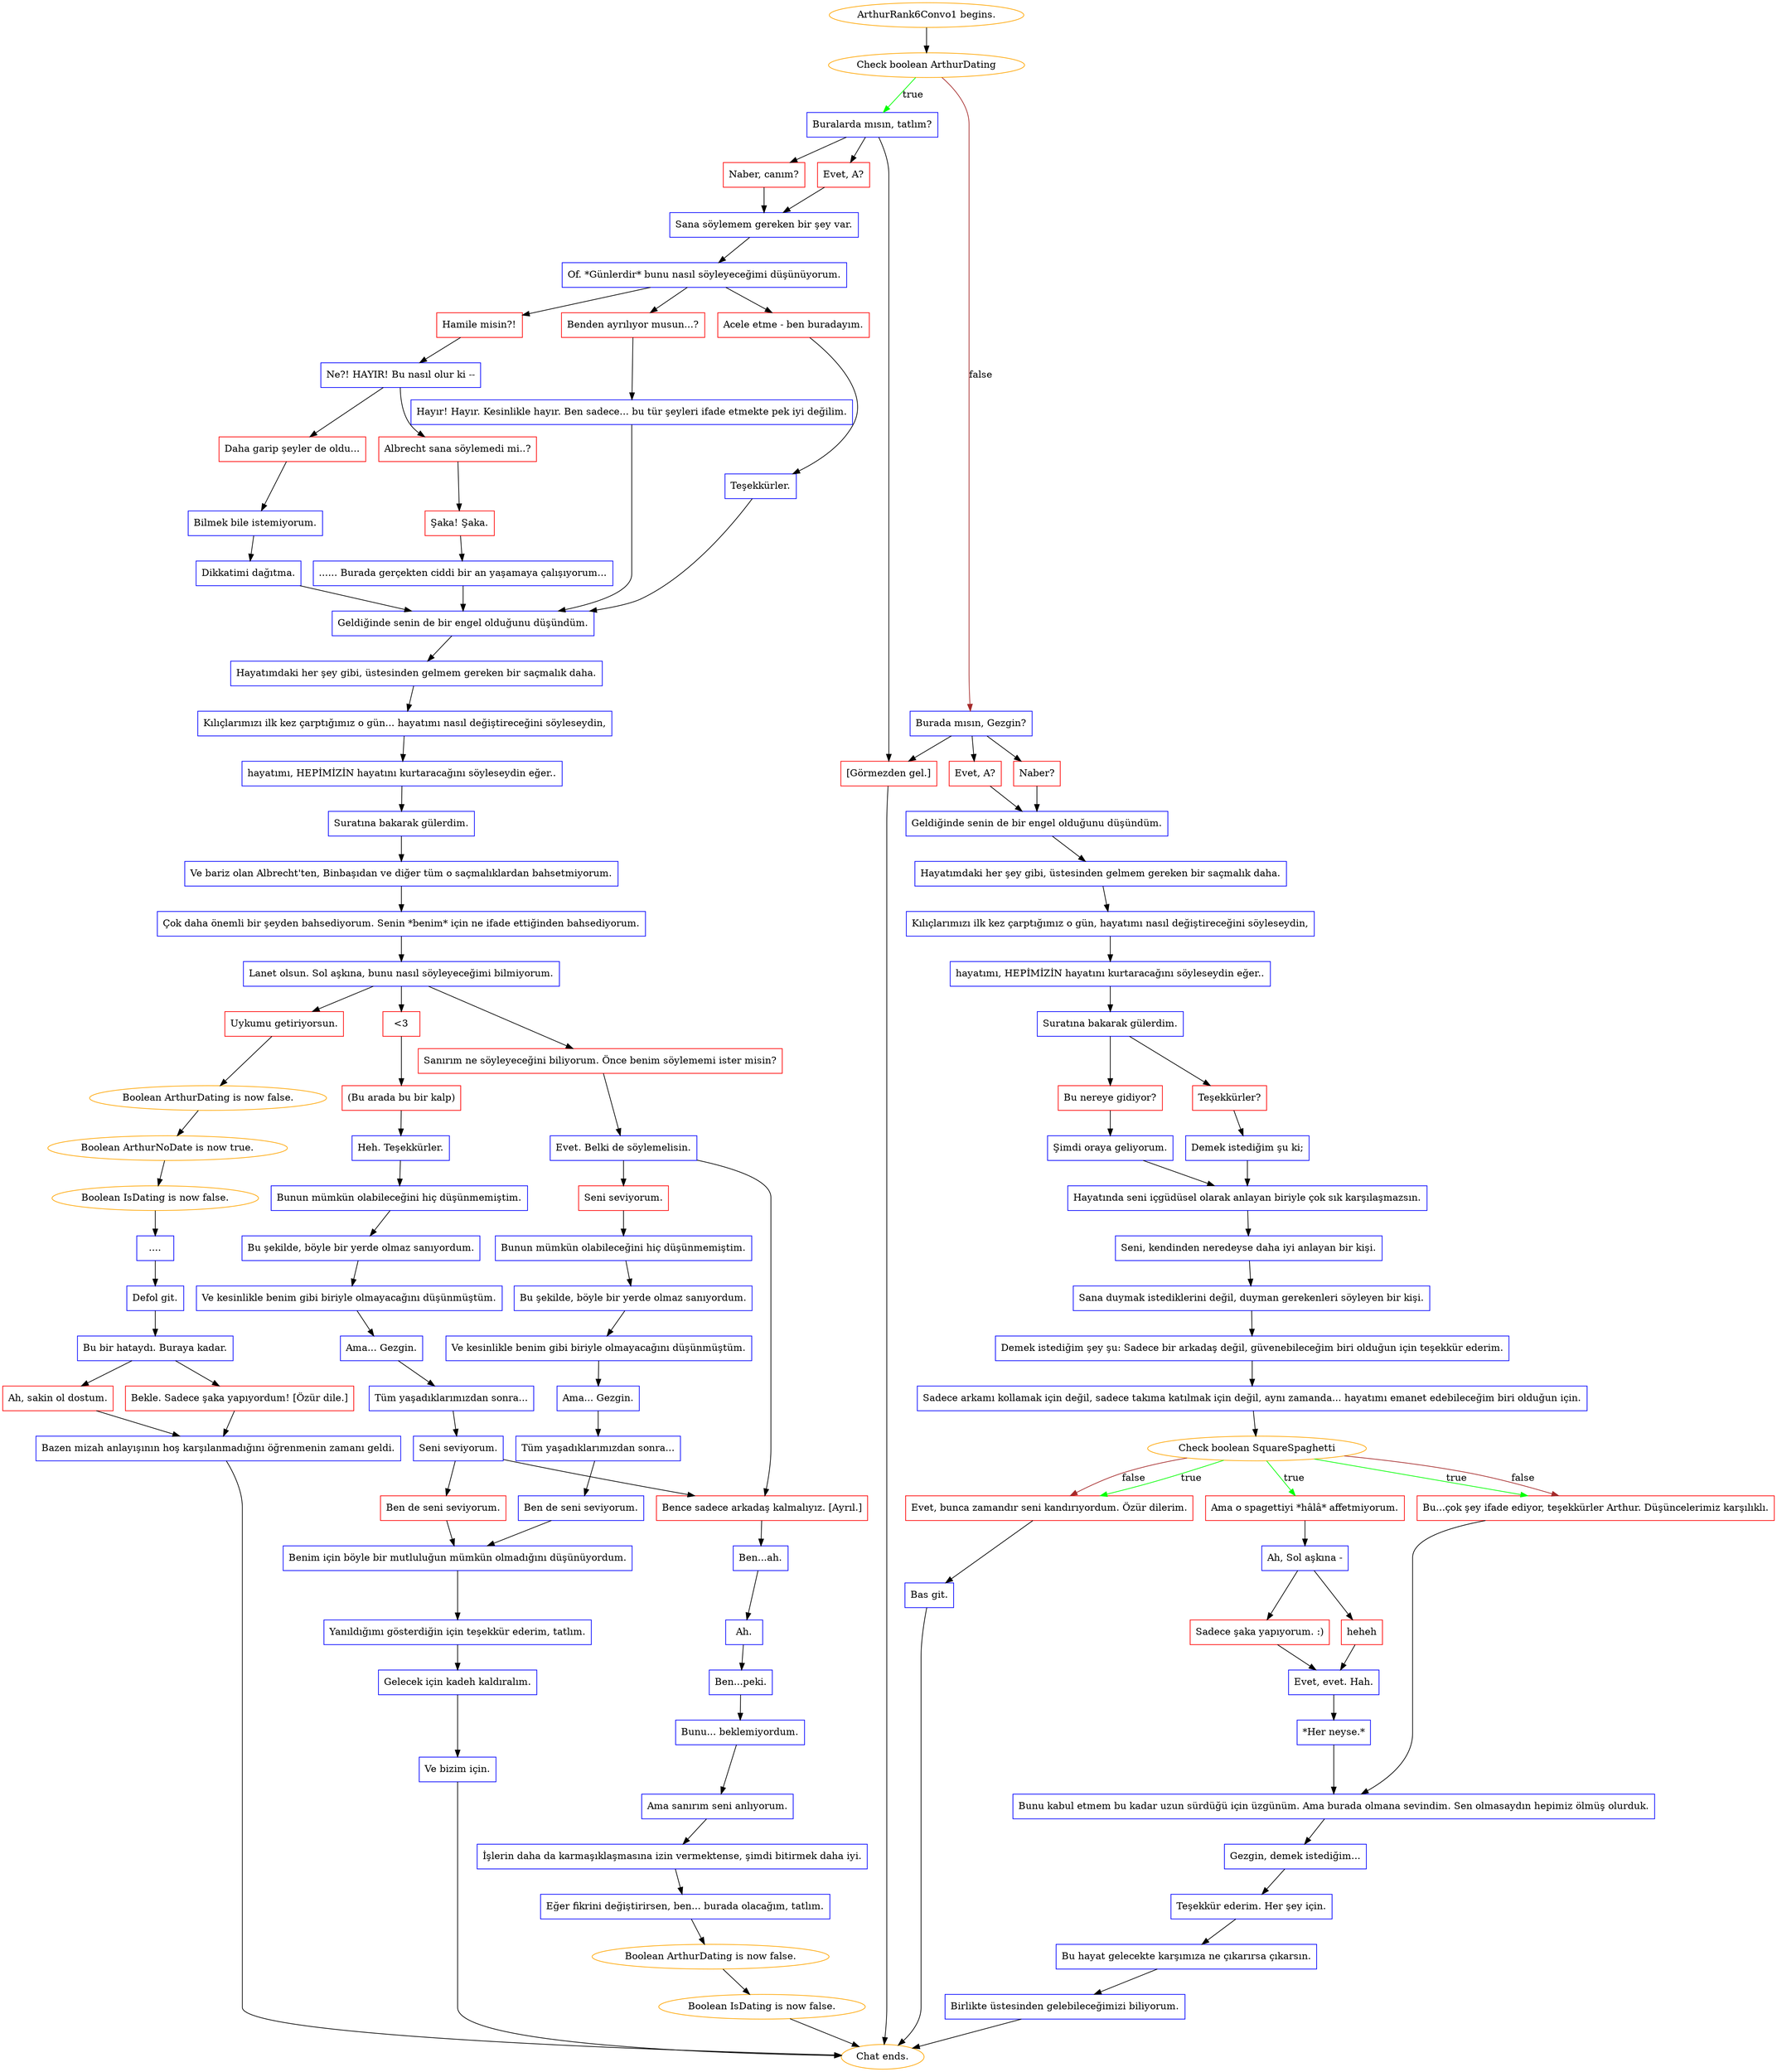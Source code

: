 digraph {
	"ArthurRank6Convo1 begins." [color=orange];
		"ArthurRank6Convo1 begins." -> j9397336;
	j9397336 [label="Check boolean ArthurDating",color=orange];
		j9397336 -> j1319351732 [label=true,color=green];
		j9397336 -> j27108693 [label=false,color=brown];
	j1319351732 [label="Buralarda mısın, tatlım?",shape=box,color=blue];
		j1319351732 -> j3290162104;
		j1319351732 -> j2571880664;
		j1319351732 -> j1155504604;
	j27108693 [label="Burada mısın, Gezgin?",shape=box,color=blue];
		j27108693 -> j1361034476;
		j27108693 -> j4116411886;
		j27108693 -> j1155504604;
	j3290162104 [label="Evet, A?",shape=box,color=red];
		j3290162104 -> j2222292736;
	j2571880664 [label="Naber, canım?",shape=box,color=red];
		j2571880664 -> j2222292736;
	j1155504604 [label="[Görmezden gel.]",shape=box,color=red];
		j1155504604 -> "Chat ends.";
	j1361034476 [label="Naber?",shape=box,color=red];
		j1361034476 -> j3751366727;
	j4116411886 [label="Evet, A?",shape=box,color=red];
		j4116411886 -> j3751366727;
	j2222292736 [label="Sana söylemem gereken bir şey var.",shape=box,color=blue];
		j2222292736 -> j82173413;
	"Chat ends." [color=orange];
	j3751366727 [label="Geldiğinde senin de bir engel olduğunu düşündüm.",shape=box,color=blue];
		j3751366727 -> j117375729;
	j82173413 [label="Of. *Günlerdir* bunu nasıl söyleyeceğimi düşünüyorum.",shape=box,color=blue];
		j82173413 -> j474532225;
		j82173413 -> j3303906899;
		j82173413 -> j3308040991;
	j117375729 [label="Hayatımdaki her şey gibi, üstesinden gelmem gereken bir saçmalık daha.",shape=box,color=blue];
		j117375729 -> j4100363379;
	j474532225 [label="Hamile misin?!",shape=box,color=red];
		j474532225 -> j2878552691;
	j3303906899 [label="Benden ayrılıyor musun...?",shape=box,color=red];
		j3303906899 -> j3758390906;
	j3308040991 [label="Acele etme - ben buradayım.",shape=box,color=red];
		j3308040991 -> j2850406720;
	j4100363379 [label="Kılıçlarımızı ilk kez çarptığımız o gün, hayatımı nasıl değiştireceğini söyleseydin,",shape=box,color=blue];
		j4100363379 -> j2465910359;
	j2878552691 [label="Ne?! HAYIR! Bu nasıl olur ki --",shape=box,color=blue];
		j2878552691 -> j3031544171;
		j2878552691 -> j475192654;
	j3758390906 [label="Hayır! Hayır. Kesinlikle hayır. Ben sadece... bu tür şeyleri ifade etmekte pek iyi değilim.",shape=box,color=blue];
		j3758390906 -> j2618924658;
	j2850406720 [label="Teşekkürler.",shape=box,color=blue];
		j2850406720 -> j2618924658;
	j2465910359 [label="hayatımı, HEPİMİZİN hayatını kurtaracağını söyleseydin eğer..",shape=box,color=blue];
		j2465910359 -> j3259221221;
	j3031544171 [label="Daha garip şeyler de oldu...",shape=box,color=red];
		j3031544171 -> j1410497320;
	j475192654 [label="Albrecht sana söylemedi mi..?",shape=box,color=red];
		j475192654 -> j444736068;
	j2618924658 [label="Geldiğinde senin de bir engel olduğunu düşündüm.",shape=box,color=blue];
		j2618924658 -> j2333705304;
	j3259221221 [label="Suratına bakarak gülerdim.",shape=box,color=blue];
		j3259221221 -> j780176008;
		j3259221221 -> j9204719;
	j1410497320 [label="Bilmek bile istemiyorum.",shape=box,color=blue];
		j1410497320 -> j1581665862;
	j444736068 [label="Şaka! Şaka.",shape=box,color=red];
		j444736068 -> j1218461206;
	j2333705304 [label="Hayatımdaki her şey gibi, üstesinden gelmem gereken bir saçmalık daha.",shape=box,color=blue];
		j2333705304 -> j3315376475;
	j780176008 [label="Teşekkürler?",shape=box,color=red];
		j780176008 -> j575351279;
	j9204719 [label="Bu nereye gidiyor?",shape=box,color=red];
		j9204719 -> j3721233148;
	j1581665862 [label="Dikkatimi dağıtma.",shape=box,color=blue];
		j1581665862 -> j2618924658;
	j1218461206 [label="...... Burada gerçekten ciddi bir an yaşamaya çalışıyorum...",shape=box,color=blue];
		j1218461206 -> j2618924658;
	j3315376475 [label="Kılıçlarımızı ilk kez çarptığımız o gün... hayatımı nasıl değiştireceğini söyleseydin,",shape=box,color=blue];
		j3315376475 -> j2668316369;
	j575351279 [label="Demek istediğim şu ki;",shape=box,color=blue];
		j575351279 -> j1777251193;
	j3721233148 [label="Şimdi oraya geliyorum.",shape=box,color=blue];
		j3721233148 -> j1777251193;
	j2668316369 [label="hayatımı, HEPİMİZİN hayatını kurtaracağını söyleseydin eğer..",shape=box,color=blue];
		j2668316369 -> j4015840786;
	j1777251193 [label="Hayatında seni içgüdüsel olarak anlayan biriyle çok sık karşılaşmazsın.",shape=box,color=blue];
		j1777251193 -> j3759703440;
	j4015840786 [label="Suratına bakarak gülerdim.",shape=box,color=blue];
		j4015840786 -> j3984867479;
	j3759703440 [label="Seni, kendinden neredeyse daha iyi anlayan bir kişi.",shape=box,color=blue];
		j3759703440 -> j1196638801;
	j3984867479 [label="Ve bariz olan Albrecht'ten, Binbaşıdan ve diğer tüm o saçmalıklardan bahsetmiyorum.",shape=box,color=blue];
		j3984867479 -> j3345040467;
	j1196638801 [label="Sana duymak istediklerini değil, duyman gerekenleri söyleyen bir kişi.",shape=box,color=blue];
		j1196638801 -> j3402474151;
	j3345040467 [label="Çok daha önemli bir şeyden bahsediyorum. Senin *benim* için ne ifade ettiğinden bahsediyorum.",shape=box,color=blue];
		j3345040467 -> j3401430500;
	j3402474151 [label="Demek istediğim şey şu: Sadece bir arkadaş değil, güvenebileceğim biri olduğun için teşekkür ederim.",shape=box,color=blue];
		j3402474151 -> j3676800284;
	j3401430500 [label="Lanet olsun. Sol aşkına, bunu nasıl söyleyeceğimi bilmiyorum.",shape=box,color=blue];
		j3401430500 -> j3468307826;
		j3401430500 -> j963414751;
		j3401430500 -> j3177156389;
	j3676800284 [label="Sadece arkamı kollamak için değil, sadece takıma katılmak için değil, aynı zamanda... hayatımı emanet edebileceğim biri olduğun için.",shape=box,color=blue];
		j3676800284 -> j2910686797;
	j3468307826 [label="Sanırım ne söyleyeceğini biliyorum. Önce benim söylememi ister misin?",shape=box,color=red];
		j3468307826 -> j3860879176;
	j963414751 [label="<3",shape=box,color=red];
		j963414751 -> j1578088966;
	j3177156389 [label="Uykumu getiriyorsun.",shape=box,color=red];
		j3177156389 -> j162034425;
	j2910686797 [label="Check boolean SquareSpaghetti",color=orange];
		j2910686797 -> j4233976730 [label=true,color=green];
		j2910686797 -> j1198731999 [label=true,color=green];
		j2910686797 -> j4293943266 [label=true,color=green];
		j2910686797 -> j1198731999 [label=false,color=brown];
		j2910686797 -> j4293943266 [label=false,color=brown];
	j3860879176 [label="Evet. Belki de söylemelisin.",shape=box,color=blue];
		j3860879176 -> j1735552161;
		j3860879176 -> j96727613;
	j1578088966 [label="(Bu arada bu bir kalp)",shape=box,color=red];
		j1578088966 -> j4105642056;
	j162034425 [label="Boolean ArthurDating is now false.",color=orange];
		j162034425 -> j2061283336;
	j4233976730 [label="Ama o spagettiyi *hâlâ* affetmiyorum.",shape=box,color=red];
		j4233976730 -> j786984531;
	j1198731999 [label="Bu...çok şey ifade ediyor, teşekkürler Arthur. Düşüncelerimiz karşılıklı.",shape=box,color=red];
		j1198731999 -> j1576962974;
	j4293943266 [label="Evet, bunca zamandır seni kandırıyordum. Özür dilerim.",shape=box,color=red];
		j4293943266 -> j953081984;
	j1735552161 [label="Seni seviyorum.",shape=box,color=red];
		j1735552161 -> j433310860;
	j96727613 [label="Bence sadece arkadaş kalmalıyız. [Ayrıl.]",shape=box,color=red];
		j96727613 -> j2329469459;
	j4105642056 [label="Heh. Teşekkürler.",shape=box,color=blue];
		j4105642056 -> j4122691408;
	j2061283336 [label="Boolean ArthurNoDate is now true.",color=orange];
		j2061283336 -> j1540471762;
	j786984531 [label="Ah, Sol aşkına -",shape=box,color=blue];
		j786984531 -> j1950514535;
		j786984531 -> j271304921;
	j1576962974 [label="Bunu kabul etmem bu kadar uzun sürdüğü için üzgünüm. Ama burada olmana sevindim. Sen olmasaydın hepimiz ölmüş olurduk.",shape=box,color=blue];
		j1576962974 -> j2072867743;
	j953081984 [label="Bas git.",shape=box,color=blue];
		j953081984 -> "Chat ends.";
	j433310860 [label="Bunun mümkün olabileceğini hiç düşünmemiştim.",shape=box,color=blue];
		j433310860 -> j3876603753;
	j2329469459 [label="Ben...ah.",shape=box,color=blue];
		j2329469459 -> j963985002;
	j4122691408 [label="Bunun mümkün olabileceğini hiç düşünmemiştim.",shape=box,color=blue];
		j4122691408 -> j2874896737;
	j1540471762 [label="Boolean IsDating is now false.",color=orange];
		j1540471762 -> j1465762553;
	j1950514535 [label="heheh",shape=box,color=red];
		j1950514535 -> j251354243;
	j271304921 [label="Sadece şaka yapıyorum. :)",shape=box,color=red];
		j271304921 -> j251354243;
	j2072867743 [label="Gezgin, demek istediğim...",shape=box,color=blue];
		j2072867743 -> j1357160008;
	j3876603753 [label="Bu şekilde, böyle bir yerde olmaz sanıyordum.",shape=box,color=blue];
		j3876603753 -> j1040490547;
	j963985002 [label="Ah.",shape=box,color=blue];
		j963985002 -> j324359851;
	j2874896737 [label="Bu şekilde, böyle bir yerde olmaz sanıyordum.",shape=box,color=blue];
		j2874896737 -> j2329544683;
	j1465762553 [label="....",shape=box,color=blue];
		j1465762553 -> j1281198108;
	j251354243 [label="Evet, evet. Hah.",shape=box,color=blue];
		j251354243 -> j3323862134;
	j1357160008 [label="Teşekkür ederim. Her şey için.",shape=box,color=blue];
		j1357160008 -> j3437393504;
	j1040490547 [label="Ve kesinlikle benim gibi biriyle olmayacağını düşünmüştüm.",shape=box,color=blue];
		j1040490547 -> j1783537042;
	j324359851 [label="Ben...peki.",shape=box,color=blue];
		j324359851 -> j3420436688;
	j2329544683 [label="Ve kesinlikle benim gibi biriyle olmayacağını düşünmüştüm.",shape=box,color=blue];
		j2329544683 -> j1929413290;
	j1281198108 [label="Defol git.",shape=box,color=blue];
		j1281198108 -> j1462126509;
	j3323862134 [label="*Her neyse.*",shape=box,color=blue];
		j3323862134 -> j1576962974;
	j3437393504 [label="Bu hayat gelecekte karşımıza ne çıkarırsa çıkarsın.",shape=box,color=blue];
		j3437393504 -> j3890386901;
	j1783537042 [label="Ama... Gezgin.",shape=box,color=blue];
		j1783537042 -> j3246148281;
	j3420436688 [label="Bunu... beklemiyordum.",shape=box,color=blue];
		j3420436688 -> j2331493832;
	j1929413290 [label="Ama... Gezgin.",shape=box,color=blue];
		j1929413290 -> j1382211793;
	j1462126509 [label="Bu bir hataydı. Buraya kadar.",shape=box,color=blue];
		j1462126509 -> j651960682;
		j1462126509 -> j2235112066;
	j3890386901 [label="Birlikte üstesinden gelebileceğimizi biliyorum.",shape=box,color=blue];
		j3890386901 -> "Chat ends.";
	j3246148281 [label="Tüm yaşadıklarımızdan sonra...",shape=box,color=blue];
		j3246148281 -> j1977726020;
	j2331493832 [label="Ama sanırım seni anlıyorum.",shape=box,color=blue];
		j2331493832 -> j2071377074;
	j1382211793 [label="Tüm yaşadıklarımızdan sonra...",shape=box,color=blue];
		j1382211793 -> j352486234;
	j651960682 [label="Bekle. Sadece şaka yapıyordum! [Özür dile.]",shape=box,color=red];
		j651960682 -> j2588094223;
	j2235112066 [label="Ah, sakin ol dostum.",shape=box,color=red];
		j2235112066 -> j2588094223;
	j1977726020 [label="Ben de seni seviyorum.",shape=box,color=blue];
		j1977726020 -> j992453941;
	j2071377074 [label="İşlerin daha da karmaşıklaşmasına izin vermektense, şimdi bitirmek daha iyi.",shape=box,color=blue];
		j2071377074 -> j1128230047;
	j352486234 [label="Seni seviyorum.",shape=box,color=blue];
		j352486234 -> j3996029487;
		j352486234 -> j96727613;
	j2588094223 [label="Bazen mizah anlayışının hoş karşılanmadığını öğrenmenin zamanı geldi.",shape=box,color=blue];
		j2588094223 -> "Chat ends.";
	j992453941 [label="Benim için böyle bir mutluluğun mümkün olmadığını düşünüyordum.",shape=box,color=blue];
		j992453941 -> j2730371830;
	j1128230047 [label="Eğer fikrini değiştirirsen, ben... burada olacağım, tatlım.",shape=box,color=blue];
		j1128230047 -> j2178789389;
	j3996029487 [label="Ben de seni seviyorum.",shape=box,color=red];
		j3996029487 -> j992453941;
	j2730371830 [label="Yanıldığımı gösterdiğin için teşekkür ederim, tatlım.",shape=box,color=blue];
		j2730371830 -> j839527656;
	j2178789389 [label="Boolean ArthurDating is now false.",color=orange];
		j2178789389 -> j178902881;
	j839527656 [label="Gelecek için kadeh kaldıralım.",shape=box,color=blue];
		j839527656 -> j3172956167;
	j178902881 [label="Boolean IsDating is now false.",color=orange];
		j178902881 -> "Chat ends.";
	j3172956167 [label="Ve bizim için.",shape=box,color=blue];
		j3172956167 -> "Chat ends.";
}